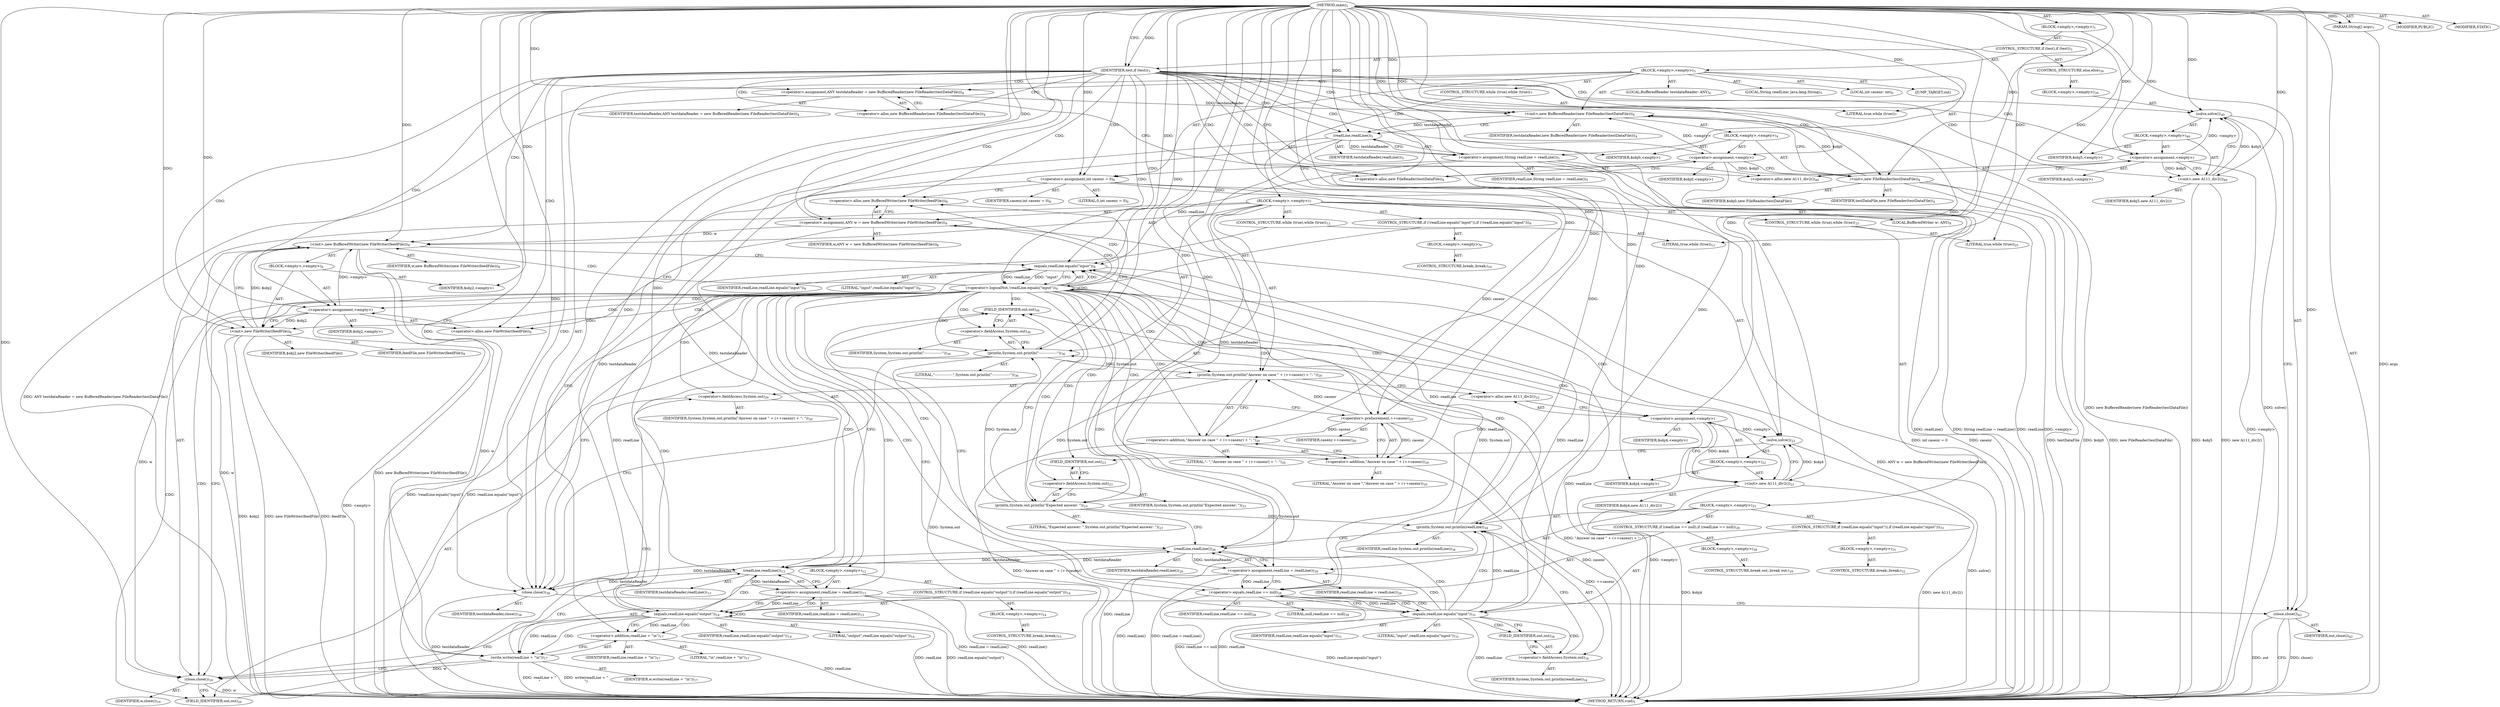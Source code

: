 digraph "main" {  
"21" [label = <(METHOD,main)<SUB>1</SUB>> ]
"22" [label = <(PARAM,String[] args)<SUB>1</SUB>> ]
"23" [label = <(BLOCK,&lt;empty&gt;,&lt;empty&gt;)<SUB>1</SUB>> ]
"24" [label = <(CONTROL_STRUCTURE,if (test),if (test))<SUB>3</SUB>> ]
"25" [label = <(IDENTIFIER,test,if (test))<SUB>3</SUB>> ]
"26" [label = <(BLOCK,&lt;empty&gt;,&lt;empty&gt;)<SUB>3</SUB>> ]
"4" [label = <(LOCAL,BufferedReader testdataReader: ANY)<SUB>4</SUB>> ]
"27" [label = <(&lt;operator&gt;.assignment,ANY testdataReader = new BufferedReader(new FileReader(testDataFile)))<SUB>4</SUB>> ]
"28" [label = <(IDENTIFIER,testdataReader,ANY testdataReader = new BufferedReader(new FileReader(testDataFile)))<SUB>4</SUB>> ]
"29" [label = <(&lt;operator&gt;.alloc,new BufferedReader(new FileReader(testDataFile)))<SUB>4</SUB>> ]
"30" [label = <(&lt;init&gt;,new BufferedReader(new FileReader(testDataFile)))<SUB>4</SUB>> ]
"3" [label = <(IDENTIFIER,testdataReader,new BufferedReader(new FileReader(testDataFile)))<SUB>4</SUB>> ]
"31" [label = <(BLOCK,&lt;empty&gt;,&lt;empty&gt;)<SUB>4</SUB>> ]
"32" [label = <(&lt;operator&gt;.assignment,&lt;empty&gt;)> ]
"33" [label = <(IDENTIFIER,$obj0,&lt;empty&gt;)> ]
"34" [label = <(&lt;operator&gt;.alloc,new FileReader(testDataFile))<SUB>4</SUB>> ]
"35" [label = <(&lt;init&gt;,new FileReader(testDataFile))<SUB>4</SUB>> ]
"36" [label = <(IDENTIFIER,$obj0,new FileReader(testDataFile))> ]
"37" [label = <(IDENTIFIER,testDataFile,new FileReader(testDataFile))<SUB>4</SUB>> ]
"38" [label = <(IDENTIFIER,$obj0,&lt;empty&gt;)> ]
"39" [label = <(LOCAL,String readLine: java.lang.String)<SUB>5</SUB>> ]
"40" [label = <(&lt;operator&gt;.assignment,String readLine = readLine())<SUB>5</SUB>> ]
"41" [label = <(IDENTIFIER,readLine,String readLine = readLine())<SUB>5</SUB>> ]
"42" [label = <(readLine,readLine())<SUB>5</SUB>> ]
"43" [label = <(IDENTIFIER,testdataReader,readLine())<SUB>5</SUB>> ]
"44" [label = <(LOCAL,int casenr: int)<SUB>6</SUB>> ]
"45" [label = <(&lt;operator&gt;.assignment,int casenr = 0)<SUB>6</SUB>> ]
"46" [label = <(IDENTIFIER,casenr,int casenr = 0)<SUB>6</SUB>> ]
"47" [label = <(LITERAL,0,int casenr = 0)<SUB>6</SUB>> ]
"48" [label = <(JUMP_TARGET,out)> ]
"49" [label = <(CONTROL_STRUCTURE,while (true),while (true))<SUB>7</SUB>> ]
"50" [label = <(LITERAL,true,while (true))<SUB>7</SUB>> ]
"51" [label = <(BLOCK,&lt;empty&gt;,&lt;empty&gt;)<SUB>7</SUB>> ]
"6" [label = <(LOCAL,BufferedWriter w: ANY)<SUB>8</SUB>> ]
"52" [label = <(&lt;operator&gt;.assignment,ANY w = new BufferedWriter(new FileWriter(feedFile)))<SUB>8</SUB>> ]
"53" [label = <(IDENTIFIER,w,ANY w = new BufferedWriter(new FileWriter(feedFile)))<SUB>8</SUB>> ]
"54" [label = <(&lt;operator&gt;.alloc,new BufferedWriter(new FileWriter(feedFile)))<SUB>8</SUB>> ]
"55" [label = <(&lt;init&gt;,new BufferedWriter(new FileWriter(feedFile)))<SUB>8</SUB>> ]
"5" [label = <(IDENTIFIER,w,new BufferedWriter(new FileWriter(feedFile)))<SUB>8</SUB>> ]
"56" [label = <(BLOCK,&lt;empty&gt;,&lt;empty&gt;)<SUB>8</SUB>> ]
"57" [label = <(&lt;operator&gt;.assignment,&lt;empty&gt;)> ]
"58" [label = <(IDENTIFIER,$obj2,&lt;empty&gt;)> ]
"59" [label = <(&lt;operator&gt;.alloc,new FileWriter(feedFile))<SUB>8</SUB>> ]
"60" [label = <(&lt;init&gt;,new FileWriter(feedFile))<SUB>8</SUB>> ]
"61" [label = <(IDENTIFIER,$obj2,new FileWriter(feedFile))> ]
"62" [label = <(IDENTIFIER,feedFile,new FileWriter(feedFile))<SUB>8</SUB>> ]
"63" [label = <(IDENTIFIER,$obj2,&lt;empty&gt;)> ]
"64" [label = <(CONTROL_STRUCTURE,if (!readLine.equals(&quot;input&quot;)),if (!readLine.equals(&quot;input&quot;)))<SUB>9</SUB>> ]
"65" [label = <(&lt;operator&gt;.logicalNot,!readLine.equals(&quot;input&quot;))<SUB>9</SUB>> ]
"66" [label = <(equals,readLine.equals(&quot;input&quot;))<SUB>9</SUB>> ]
"67" [label = <(IDENTIFIER,readLine,readLine.equals(&quot;input&quot;))<SUB>9</SUB>> ]
"68" [label = <(LITERAL,&quot;input&quot;,readLine.equals(&quot;input&quot;))<SUB>9</SUB>> ]
"69" [label = <(BLOCK,&lt;empty&gt;,&lt;empty&gt;)<SUB>9</SUB>> ]
"70" [label = <(CONTROL_STRUCTURE,break;,break;)<SUB>10</SUB>> ]
"71" [label = <(CONTROL_STRUCTURE,while (true),while (true))<SUB>12</SUB>> ]
"72" [label = <(LITERAL,true,while (true))<SUB>12</SUB>> ]
"73" [label = <(BLOCK,&lt;empty&gt;,&lt;empty&gt;)<SUB>12</SUB>> ]
"74" [label = <(&lt;operator&gt;.assignment,readLine = readLine())<SUB>13</SUB>> ]
"75" [label = <(IDENTIFIER,readLine,readLine = readLine())<SUB>13</SUB>> ]
"76" [label = <(readLine,readLine())<SUB>13</SUB>> ]
"77" [label = <(IDENTIFIER,testdataReader,readLine())<SUB>13</SUB>> ]
"78" [label = <(CONTROL_STRUCTURE,if (readLine.equals(&quot;output&quot;)),if (readLine.equals(&quot;output&quot;)))<SUB>14</SUB>> ]
"79" [label = <(equals,readLine.equals(&quot;output&quot;))<SUB>14</SUB>> ]
"80" [label = <(IDENTIFIER,readLine,readLine.equals(&quot;output&quot;))<SUB>14</SUB>> ]
"81" [label = <(LITERAL,&quot;output&quot;,readLine.equals(&quot;output&quot;))<SUB>14</SUB>> ]
"82" [label = <(BLOCK,&lt;empty&gt;,&lt;empty&gt;)<SUB>14</SUB>> ]
"83" [label = <(CONTROL_STRUCTURE,break;,break;)<SUB>15</SUB>> ]
"84" [label = <(write,write(readLine + &quot;\n&quot;))<SUB>17</SUB>> ]
"85" [label = <(IDENTIFIER,w,write(readLine + &quot;\n&quot;))<SUB>17</SUB>> ]
"86" [label = <(&lt;operator&gt;.addition,readLine + &quot;\n&quot;)<SUB>17</SUB>> ]
"87" [label = <(IDENTIFIER,readLine,readLine + &quot;\n&quot;)<SUB>17</SUB>> ]
"88" [label = <(LITERAL,&quot;\n&quot;,readLine + &quot;\n&quot;)<SUB>17</SUB>> ]
"89" [label = <(close,close())<SUB>19</SUB>> ]
"90" [label = <(IDENTIFIER,w,close())<SUB>19</SUB>> ]
"91" [label = <(println,System.out.println(&quot;Answer on case &quot; + (++casenr) + &quot;: &quot;))<SUB>20</SUB>> ]
"92" [label = <(&lt;operator&gt;.fieldAccess,System.out)<SUB>20</SUB>> ]
"93" [label = <(IDENTIFIER,System,System.out.println(&quot;Answer on case &quot; + (++casenr) + &quot;: &quot;))<SUB>20</SUB>> ]
"94" [label = <(FIELD_IDENTIFIER,out,out)<SUB>20</SUB>> ]
"95" [label = <(&lt;operator&gt;.addition,&quot;Answer on case &quot; + (++casenr) + &quot;: &quot;)<SUB>20</SUB>> ]
"96" [label = <(&lt;operator&gt;.addition,&quot;Answer on case &quot; + (++casenr))<SUB>20</SUB>> ]
"97" [label = <(LITERAL,&quot;Answer on case &quot;,&quot;Answer on case &quot; + (++casenr))<SUB>20</SUB>> ]
"98" [label = <(&lt;operator&gt;.preIncrement,++casenr)<SUB>20</SUB>> ]
"99" [label = <(IDENTIFIER,casenr,++casenr)<SUB>20</SUB>> ]
"100" [label = <(LITERAL,&quot;: &quot;,&quot;Answer on case &quot; + (++casenr) + &quot;: &quot;)<SUB>20</SUB>> ]
"101" [label = <(solve,solve())<SUB>22</SUB>> ]
"102" [label = <(BLOCK,&lt;empty&gt;,&lt;empty&gt;)<SUB>22</SUB>> ]
"103" [label = <(&lt;operator&gt;.assignment,&lt;empty&gt;)> ]
"104" [label = <(IDENTIFIER,$obj4,&lt;empty&gt;)> ]
"105" [label = <(&lt;operator&gt;.alloc,new A111_div2())<SUB>22</SUB>> ]
"106" [label = <(&lt;init&gt;,new A111_div2())<SUB>22</SUB>> ]
"107" [label = <(IDENTIFIER,$obj4,new A111_div2())> ]
"108" [label = <(IDENTIFIER,$obj4,&lt;empty&gt;)> ]
"109" [label = <(println,System.out.println(&quot;Expected answer: &quot;))<SUB>23</SUB>> ]
"110" [label = <(&lt;operator&gt;.fieldAccess,System.out)<SUB>23</SUB>> ]
"111" [label = <(IDENTIFIER,System,System.out.println(&quot;Expected answer: &quot;))<SUB>23</SUB>> ]
"112" [label = <(FIELD_IDENTIFIER,out,out)<SUB>23</SUB>> ]
"113" [label = <(LITERAL,&quot;Expected answer: &quot;,System.out.println(&quot;Expected answer: &quot;))<SUB>23</SUB>> ]
"114" [label = <(CONTROL_STRUCTURE,while (true),while (true))<SUB>25</SUB>> ]
"115" [label = <(LITERAL,true,while (true))<SUB>25</SUB>> ]
"116" [label = <(BLOCK,&lt;empty&gt;,&lt;empty&gt;)<SUB>25</SUB>> ]
"117" [label = <(&lt;operator&gt;.assignment,readLine = readLine())<SUB>26</SUB>> ]
"118" [label = <(IDENTIFIER,readLine,readLine = readLine())<SUB>26</SUB>> ]
"119" [label = <(readLine,readLine())<SUB>26</SUB>> ]
"120" [label = <(IDENTIFIER,testdataReader,readLine())<SUB>26</SUB>> ]
"121" [label = <(CONTROL_STRUCTURE,if (readLine == null),if (readLine == null))<SUB>28</SUB>> ]
"122" [label = <(&lt;operator&gt;.equals,readLine == null)<SUB>28</SUB>> ]
"123" [label = <(IDENTIFIER,readLine,readLine == null)<SUB>28</SUB>> ]
"124" [label = <(LITERAL,null,readLine == null)<SUB>28</SUB>> ]
"125" [label = <(BLOCK,&lt;empty&gt;,&lt;empty&gt;)<SUB>28</SUB>> ]
"126" [label = <(CONTROL_STRUCTURE,break out;,break out;)<SUB>29</SUB>> ]
"127" [label = <(CONTROL_STRUCTURE,if (readLine.equals(&quot;input&quot;)),if (readLine.equals(&quot;input&quot;)))<SUB>31</SUB>> ]
"128" [label = <(equals,readLine.equals(&quot;input&quot;))<SUB>31</SUB>> ]
"129" [label = <(IDENTIFIER,readLine,readLine.equals(&quot;input&quot;))<SUB>31</SUB>> ]
"130" [label = <(LITERAL,&quot;input&quot;,readLine.equals(&quot;input&quot;))<SUB>31</SUB>> ]
"131" [label = <(BLOCK,&lt;empty&gt;,&lt;empty&gt;)<SUB>31</SUB>> ]
"132" [label = <(CONTROL_STRUCTURE,break;,break;)<SUB>32</SUB>> ]
"133" [label = <(println,System.out.println(readLine))<SUB>34</SUB>> ]
"134" [label = <(&lt;operator&gt;.fieldAccess,System.out)<SUB>34</SUB>> ]
"135" [label = <(IDENTIFIER,System,System.out.println(readLine))<SUB>34</SUB>> ]
"136" [label = <(FIELD_IDENTIFIER,out,out)<SUB>34</SUB>> ]
"137" [label = <(IDENTIFIER,readLine,System.out.println(readLine))<SUB>34</SUB>> ]
"138" [label = <(println,System.out.println(&quot;----------------&quot;))<SUB>36</SUB>> ]
"139" [label = <(&lt;operator&gt;.fieldAccess,System.out)<SUB>36</SUB>> ]
"140" [label = <(IDENTIFIER,System,System.out.println(&quot;----------------&quot;))<SUB>36</SUB>> ]
"141" [label = <(FIELD_IDENTIFIER,out,out)<SUB>36</SUB>> ]
"142" [label = <(LITERAL,&quot;----------------&quot;,System.out.println(&quot;----------------&quot;))<SUB>36</SUB>> ]
"143" [label = <(close,close())<SUB>38</SUB>> ]
"144" [label = <(IDENTIFIER,testdataReader,close())<SUB>38</SUB>> ]
"145" [label = <(CONTROL_STRUCTURE,else,else)<SUB>39</SUB>> ]
"146" [label = <(BLOCK,&lt;empty&gt;,&lt;empty&gt;)<SUB>39</SUB>> ]
"147" [label = <(solve,solve())<SUB>40</SUB>> ]
"148" [label = <(BLOCK,&lt;empty&gt;,&lt;empty&gt;)<SUB>40</SUB>> ]
"149" [label = <(&lt;operator&gt;.assignment,&lt;empty&gt;)> ]
"150" [label = <(IDENTIFIER,$obj5,&lt;empty&gt;)> ]
"151" [label = <(&lt;operator&gt;.alloc,new A111_div2())<SUB>40</SUB>> ]
"152" [label = <(&lt;init&gt;,new A111_div2())<SUB>40</SUB>> ]
"153" [label = <(IDENTIFIER,$obj5,new A111_div2())> ]
"154" [label = <(IDENTIFIER,$obj5,&lt;empty&gt;)> ]
"155" [label = <(close,close())<SUB>42</SUB>> ]
"156" [label = <(IDENTIFIER,out,close())<SUB>42</SUB>> ]
"157" [label = <(MODIFIER,PUBLIC)> ]
"158" [label = <(MODIFIER,STATIC)> ]
"159" [label = <(METHOD_RETURN,void)<SUB>1</SUB>> ]
  "21" -> "22"  [ label = "AST: "] 
  "21" -> "23"  [ label = "AST: "] 
  "21" -> "157"  [ label = "AST: "] 
  "21" -> "158"  [ label = "AST: "] 
  "21" -> "159"  [ label = "AST: "] 
  "23" -> "24"  [ label = "AST: "] 
  "23" -> "155"  [ label = "AST: "] 
  "24" -> "25"  [ label = "AST: "] 
  "24" -> "26"  [ label = "AST: "] 
  "24" -> "145"  [ label = "AST: "] 
  "26" -> "4"  [ label = "AST: "] 
  "26" -> "27"  [ label = "AST: "] 
  "26" -> "30"  [ label = "AST: "] 
  "26" -> "39"  [ label = "AST: "] 
  "26" -> "40"  [ label = "AST: "] 
  "26" -> "44"  [ label = "AST: "] 
  "26" -> "45"  [ label = "AST: "] 
  "26" -> "48"  [ label = "AST: "] 
  "26" -> "49"  [ label = "AST: "] 
  "26" -> "143"  [ label = "AST: "] 
  "27" -> "28"  [ label = "AST: "] 
  "27" -> "29"  [ label = "AST: "] 
  "30" -> "3"  [ label = "AST: "] 
  "30" -> "31"  [ label = "AST: "] 
  "31" -> "32"  [ label = "AST: "] 
  "31" -> "35"  [ label = "AST: "] 
  "31" -> "38"  [ label = "AST: "] 
  "32" -> "33"  [ label = "AST: "] 
  "32" -> "34"  [ label = "AST: "] 
  "35" -> "36"  [ label = "AST: "] 
  "35" -> "37"  [ label = "AST: "] 
  "40" -> "41"  [ label = "AST: "] 
  "40" -> "42"  [ label = "AST: "] 
  "42" -> "43"  [ label = "AST: "] 
  "45" -> "46"  [ label = "AST: "] 
  "45" -> "47"  [ label = "AST: "] 
  "49" -> "50"  [ label = "AST: "] 
  "49" -> "51"  [ label = "AST: "] 
  "51" -> "6"  [ label = "AST: "] 
  "51" -> "52"  [ label = "AST: "] 
  "51" -> "55"  [ label = "AST: "] 
  "51" -> "64"  [ label = "AST: "] 
  "51" -> "71"  [ label = "AST: "] 
  "51" -> "89"  [ label = "AST: "] 
  "51" -> "91"  [ label = "AST: "] 
  "51" -> "101"  [ label = "AST: "] 
  "51" -> "109"  [ label = "AST: "] 
  "51" -> "114"  [ label = "AST: "] 
  "51" -> "138"  [ label = "AST: "] 
  "52" -> "53"  [ label = "AST: "] 
  "52" -> "54"  [ label = "AST: "] 
  "55" -> "5"  [ label = "AST: "] 
  "55" -> "56"  [ label = "AST: "] 
  "56" -> "57"  [ label = "AST: "] 
  "56" -> "60"  [ label = "AST: "] 
  "56" -> "63"  [ label = "AST: "] 
  "57" -> "58"  [ label = "AST: "] 
  "57" -> "59"  [ label = "AST: "] 
  "60" -> "61"  [ label = "AST: "] 
  "60" -> "62"  [ label = "AST: "] 
  "64" -> "65"  [ label = "AST: "] 
  "64" -> "69"  [ label = "AST: "] 
  "65" -> "66"  [ label = "AST: "] 
  "66" -> "67"  [ label = "AST: "] 
  "66" -> "68"  [ label = "AST: "] 
  "69" -> "70"  [ label = "AST: "] 
  "71" -> "72"  [ label = "AST: "] 
  "71" -> "73"  [ label = "AST: "] 
  "73" -> "74"  [ label = "AST: "] 
  "73" -> "78"  [ label = "AST: "] 
  "73" -> "84"  [ label = "AST: "] 
  "74" -> "75"  [ label = "AST: "] 
  "74" -> "76"  [ label = "AST: "] 
  "76" -> "77"  [ label = "AST: "] 
  "78" -> "79"  [ label = "AST: "] 
  "78" -> "82"  [ label = "AST: "] 
  "79" -> "80"  [ label = "AST: "] 
  "79" -> "81"  [ label = "AST: "] 
  "82" -> "83"  [ label = "AST: "] 
  "84" -> "85"  [ label = "AST: "] 
  "84" -> "86"  [ label = "AST: "] 
  "86" -> "87"  [ label = "AST: "] 
  "86" -> "88"  [ label = "AST: "] 
  "89" -> "90"  [ label = "AST: "] 
  "91" -> "92"  [ label = "AST: "] 
  "91" -> "95"  [ label = "AST: "] 
  "92" -> "93"  [ label = "AST: "] 
  "92" -> "94"  [ label = "AST: "] 
  "95" -> "96"  [ label = "AST: "] 
  "95" -> "100"  [ label = "AST: "] 
  "96" -> "97"  [ label = "AST: "] 
  "96" -> "98"  [ label = "AST: "] 
  "98" -> "99"  [ label = "AST: "] 
  "101" -> "102"  [ label = "AST: "] 
  "102" -> "103"  [ label = "AST: "] 
  "102" -> "106"  [ label = "AST: "] 
  "102" -> "108"  [ label = "AST: "] 
  "103" -> "104"  [ label = "AST: "] 
  "103" -> "105"  [ label = "AST: "] 
  "106" -> "107"  [ label = "AST: "] 
  "109" -> "110"  [ label = "AST: "] 
  "109" -> "113"  [ label = "AST: "] 
  "110" -> "111"  [ label = "AST: "] 
  "110" -> "112"  [ label = "AST: "] 
  "114" -> "115"  [ label = "AST: "] 
  "114" -> "116"  [ label = "AST: "] 
  "116" -> "117"  [ label = "AST: "] 
  "116" -> "121"  [ label = "AST: "] 
  "116" -> "127"  [ label = "AST: "] 
  "116" -> "133"  [ label = "AST: "] 
  "117" -> "118"  [ label = "AST: "] 
  "117" -> "119"  [ label = "AST: "] 
  "119" -> "120"  [ label = "AST: "] 
  "121" -> "122"  [ label = "AST: "] 
  "121" -> "125"  [ label = "AST: "] 
  "122" -> "123"  [ label = "AST: "] 
  "122" -> "124"  [ label = "AST: "] 
  "125" -> "126"  [ label = "AST: "] 
  "127" -> "128"  [ label = "AST: "] 
  "127" -> "131"  [ label = "AST: "] 
  "128" -> "129"  [ label = "AST: "] 
  "128" -> "130"  [ label = "AST: "] 
  "131" -> "132"  [ label = "AST: "] 
  "133" -> "134"  [ label = "AST: "] 
  "133" -> "137"  [ label = "AST: "] 
  "134" -> "135"  [ label = "AST: "] 
  "134" -> "136"  [ label = "AST: "] 
  "138" -> "139"  [ label = "AST: "] 
  "138" -> "142"  [ label = "AST: "] 
  "139" -> "140"  [ label = "AST: "] 
  "139" -> "141"  [ label = "AST: "] 
  "143" -> "144"  [ label = "AST: "] 
  "145" -> "146"  [ label = "AST: "] 
  "146" -> "147"  [ label = "AST: "] 
  "147" -> "148"  [ label = "AST: "] 
  "148" -> "149"  [ label = "AST: "] 
  "148" -> "152"  [ label = "AST: "] 
  "148" -> "154"  [ label = "AST: "] 
  "149" -> "150"  [ label = "AST: "] 
  "149" -> "151"  [ label = "AST: "] 
  "152" -> "153"  [ label = "AST: "] 
  "155" -> "156"  [ label = "AST: "] 
  "155" -> "159"  [ label = "CFG: "] 
  "25" -> "29"  [ label = "CFG: "] 
  "25" -> "151"  [ label = "CFG: "] 
  "27" -> "34"  [ label = "CFG: "] 
  "30" -> "42"  [ label = "CFG: "] 
  "40" -> "45"  [ label = "CFG: "] 
  "45" -> "54"  [ label = "CFG: "] 
  "45" -> "143"  [ label = "CFG: "] 
  "143" -> "155"  [ label = "CFG: "] 
  "29" -> "27"  [ label = "CFG: "] 
  "42" -> "40"  [ label = "CFG: "] 
  "147" -> "155"  [ label = "CFG: "] 
  "32" -> "35"  [ label = "CFG: "] 
  "35" -> "30"  [ label = "CFG: "] 
  "52" -> "59"  [ label = "CFG: "] 
  "55" -> "66"  [ label = "CFG: "] 
  "89" -> "94"  [ label = "CFG: "] 
  "91" -> "105"  [ label = "CFG: "] 
  "101" -> "112"  [ label = "CFG: "] 
  "109" -> "119"  [ label = "CFG: "] 
  "109" -> "141"  [ label = "CFG: "] 
  "138" -> "54"  [ label = "CFG: "] 
  "138" -> "143"  [ label = "CFG: "] 
  "34" -> "32"  [ label = "CFG: "] 
  "54" -> "52"  [ label = "CFG: "] 
  "65" -> "143"  [ label = "CFG: "] 
  "65" -> "76"  [ label = "CFG: "] 
  "65" -> "89"  [ label = "CFG: "] 
  "92" -> "98"  [ label = "CFG: "] 
  "95" -> "91"  [ label = "CFG: "] 
  "110" -> "109"  [ label = "CFG: "] 
  "139" -> "138"  [ label = "CFG: "] 
  "149" -> "152"  [ label = "CFG: "] 
  "152" -> "147"  [ label = "CFG: "] 
  "57" -> "60"  [ label = "CFG: "] 
  "60" -> "55"  [ label = "CFG: "] 
  "66" -> "65"  [ label = "CFG: "] 
  "74" -> "79"  [ label = "CFG: "] 
  "84" -> "76"  [ label = "CFG: "] 
  "84" -> "89"  [ label = "CFG: "] 
  "94" -> "92"  [ label = "CFG: "] 
  "96" -> "95"  [ label = "CFG: "] 
  "103" -> "106"  [ label = "CFG: "] 
  "106" -> "101"  [ label = "CFG: "] 
  "112" -> "110"  [ label = "CFG: "] 
  "117" -> "122"  [ label = "CFG: "] 
  "133" -> "119"  [ label = "CFG: "] 
  "133" -> "141"  [ label = "CFG: "] 
  "141" -> "139"  [ label = "CFG: "] 
  "151" -> "149"  [ label = "CFG: "] 
  "59" -> "57"  [ label = "CFG: "] 
  "76" -> "74"  [ label = "CFG: "] 
  "79" -> "89"  [ label = "CFG: "] 
  "79" -> "86"  [ label = "CFG: "] 
  "86" -> "84"  [ label = "CFG: "] 
  "98" -> "96"  [ label = "CFG: "] 
  "105" -> "103"  [ label = "CFG: "] 
  "119" -> "117"  [ label = "CFG: "] 
  "122" -> "141"  [ label = "CFG: "] 
  "122" -> "128"  [ label = "CFG: "] 
  "128" -> "141"  [ label = "CFG: "] 
  "128" -> "136"  [ label = "CFG: "] 
  "134" -> "133"  [ label = "CFG: "] 
  "136" -> "134"  [ label = "CFG: "] 
  "21" -> "25"  [ label = "CFG: "] 
  "22" -> "159"  [ label = "DDG: args"] 
  "149" -> "159"  [ label = "DDG: &lt;empty&gt;"] 
  "152" -> "159"  [ label = "DDG: $obj5"] 
  "152" -> "159"  [ label = "DDG: new A111_div2()"] 
  "147" -> "159"  [ label = "DDG: solve()"] 
  "27" -> "159"  [ label = "DDG: ANY testdataReader = new BufferedReader(new FileReader(testDataFile))"] 
  "32" -> "159"  [ label = "DDG: &lt;empty&gt;"] 
  "35" -> "159"  [ label = "DDG: $obj0"] 
  "35" -> "159"  [ label = "DDG: new FileReader(testDataFile)"] 
  "30" -> "159"  [ label = "DDG: new BufferedReader(new FileReader(testDataFile))"] 
  "40" -> "159"  [ label = "DDG: readLine"] 
  "40" -> "159"  [ label = "DDG: readLine()"] 
  "40" -> "159"  [ label = "DDG: String readLine = readLine()"] 
  "45" -> "159"  [ label = "DDG: casenr"] 
  "45" -> "159"  [ label = "DDG: int casenr = 0"] 
  "52" -> "159"  [ label = "DDG: ANY w = new BufferedWriter(new FileWriter(feedFile))"] 
  "55" -> "159"  [ label = "DDG: w"] 
  "57" -> "159"  [ label = "DDG: &lt;empty&gt;"] 
  "60" -> "159"  [ label = "DDG: $obj2"] 
  "60" -> "159"  [ label = "DDG: new FileWriter(feedFile)"] 
  "55" -> "159"  [ label = "DDG: new BufferedWriter(new FileWriter(feedFile))"] 
  "66" -> "159"  [ label = "DDG: readLine"] 
  "65" -> "159"  [ label = "DDG: readLine.equals(&quot;input&quot;)"] 
  "65" -> "159"  [ label = "DDG: !readLine.equals(&quot;input&quot;)"] 
  "74" -> "159"  [ label = "DDG: readLine()"] 
  "74" -> "159"  [ label = "DDG: readLine = readLine()"] 
  "79" -> "159"  [ label = "DDG: readLine"] 
  "79" -> "159"  [ label = "DDG: readLine.equals(&quot;output&quot;)"] 
  "86" -> "159"  [ label = "DDG: readLine"] 
  "84" -> "159"  [ label = "DDG: readLine + &quot;\n&quot;"] 
  "84" -> "159"  [ label = "DDG: write(readLine + &quot;\n&quot;)"] 
  "89" -> "159"  [ label = "DDG: w"] 
  "98" -> "159"  [ label = "DDG: casenr"] 
  "96" -> "159"  [ label = "DDG: ++casenr"] 
  "95" -> "159"  [ label = "DDG: &quot;Answer on case &quot; + (++casenr)"] 
  "91" -> "159"  [ label = "DDG: &quot;Answer on case &quot; + (++casenr) + &quot;: &quot;"] 
  "103" -> "159"  [ label = "DDG: &lt;empty&gt;"] 
  "106" -> "159"  [ label = "DDG: $obj4"] 
  "106" -> "159"  [ label = "DDG: new A111_div2()"] 
  "101" -> "159"  [ label = "DDG: solve()"] 
  "117" -> "159"  [ label = "DDG: readLine()"] 
  "117" -> "159"  [ label = "DDG: readLine = readLine()"] 
  "122" -> "159"  [ label = "DDG: readLine"] 
  "122" -> "159"  [ label = "DDG: readLine == null"] 
  "128" -> "159"  [ label = "DDG: readLine"] 
  "128" -> "159"  [ label = "DDG: readLine.equals(&quot;input&quot;)"] 
  "133" -> "159"  [ label = "DDG: readLine"] 
  "138" -> "159"  [ label = "DDG: System.out"] 
  "143" -> "159"  [ label = "DDG: testdataReader"] 
  "155" -> "159"  [ label = "DDG: close()"] 
  "35" -> "159"  [ label = "DDG: testDataFile"] 
  "155" -> "159"  [ label = "DDG: out"] 
  "60" -> "159"  [ label = "DDG: feedFile"] 
  "21" -> "22"  [ label = "DDG: "] 
  "21" -> "25"  [ label = "DDG: "] 
  "21" -> "155"  [ label = "DDG: "] 
  "21" -> "27"  [ label = "DDG: "] 
  "42" -> "40"  [ label = "DDG: testdataReader"] 
  "21" -> "45"  [ label = "DDG: "] 
  "27" -> "30"  [ label = "DDG: testdataReader"] 
  "21" -> "30"  [ label = "DDG: "] 
  "32" -> "30"  [ label = "DDG: &lt;empty&gt;"] 
  "35" -> "30"  [ label = "DDG: $obj0"] 
  "21" -> "50"  [ label = "DDG: "] 
  "42" -> "143"  [ label = "DDG: testdataReader"] 
  "76" -> "143"  [ label = "DDG: testdataReader"] 
  "119" -> "143"  [ label = "DDG: testdataReader"] 
  "21" -> "143"  [ label = "DDG: "] 
  "21" -> "32"  [ label = "DDG: "] 
  "21" -> "38"  [ label = "DDG: "] 
  "30" -> "42"  [ label = "DDG: testdataReader"] 
  "21" -> "42"  [ label = "DDG: "] 
  "21" -> "52"  [ label = "DDG: "] 
  "149" -> "147"  [ label = "DDG: &lt;empty&gt;"] 
  "152" -> "147"  [ label = "DDG: $obj5"] 
  "21" -> "147"  [ label = "DDG: "] 
  "32" -> "35"  [ label = "DDG: $obj0"] 
  "21" -> "35"  [ label = "DDG: "] 
  "52" -> "55"  [ label = "DDG: w"] 
  "21" -> "55"  [ label = "DDG: "] 
  "57" -> "55"  [ label = "DDG: &lt;empty&gt;"] 
  "60" -> "55"  [ label = "DDG: $obj2"] 
  "21" -> "72"  [ label = "DDG: "] 
  "55" -> "89"  [ label = "DDG: w"] 
  "84" -> "89"  [ label = "DDG: w"] 
  "21" -> "89"  [ label = "DDG: "] 
  "138" -> "91"  [ label = "DDG: System.out"] 
  "21" -> "91"  [ label = "DDG: "] 
  "98" -> "91"  [ label = "DDG: casenr"] 
  "103" -> "101"  [ label = "DDG: &lt;empty&gt;"] 
  "106" -> "101"  [ label = "DDG: $obj4"] 
  "21" -> "101"  [ label = "DDG: "] 
  "91" -> "109"  [ label = "DDG: System.out"] 
  "21" -> "109"  [ label = "DDG: "] 
  "21" -> "115"  [ label = "DDG: "] 
  "109" -> "138"  [ label = "DDG: System.out"] 
  "133" -> "138"  [ label = "DDG: System.out"] 
  "21" -> "138"  [ label = "DDG: "] 
  "21" -> "149"  [ label = "DDG: "] 
  "21" -> "154"  [ label = "DDG: "] 
  "21" -> "57"  [ label = "DDG: "] 
  "21" -> "63"  [ label = "DDG: "] 
  "66" -> "65"  [ label = "DDG: readLine"] 
  "66" -> "65"  [ label = "DDG: &quot;input&quot;"] 
  "76" -> "74"  [ label = "DDG: testdataReader"] 
  "21" -> "95"  [ label = "DDG: "] 
  "98" -> "95"  [ label = "DDG: casenr"] 
  "21" -> "103"  [ label = "DDG: "] 
  "21" -> "108"  [ label = "DDG: "] 
  "119" -> "117"  [ label = "DDG: testdataReader"] 
  "149" -> "152"  [ label = "DDG: $obj5"] 
  "21" -> "152"  [ label = "DDG: "] 
  "57" -> "60"  [ label = "DDG: $obj2"] 
  "21" -> "60"  [ label = "DDG: "] 
  "40" -> "66"  [ label = "DDG: readLine"] 
  "79" -> "66"  [ label = "DDG: readLine"] 
  "122" -> "66"  [ label = "DDG: readLine"] 
  "128" -> "66"  [ label = "DDG: readLine"] 
  "133" -> "66"  [ label = "DDG: readLine"] 
  "21" -> "66"  [ label = "DDG: "] 
  "55" -> "84"  [ label = "DDG: w"] 
  "21" -> "84"  [ label = "DDG: "] 
  "79" -> "84"  [ label = "DDG: readLine"] 
  "21" -> "96"  [ label = "DDG: "] 
  "98" -> "96"  [ label = "DDG: casenr"] 
  "103" -> "106"  [ label = "DDG: $obj4"] 
  "21" -> "106"  [ label = "DDG: "] 
  "109" -> "133"  [ label = "DDG: System.out"] 
  "128" -> "133"  [ label = "DDG: readLine"] 
  "21" -> "133"  [ label = "DDG: "] 
  "42" -> "76"  [ label = "DDG: testdataReader"] 
  "119" -> "76"  [ label = "DDG: testdataReader"] 
  "21" -> "76"  [ label = "DDG: "] 
  "74" -> "79"  [ label = "DDG: readLine"] 
  "21" -> "79"  [ label = "DDG: "] 
  "79" -> "86"  [ label = "DDG: readLine"] 
  "21" -> "86"  [ label = "DDG: "] 
  "45" -> "98"  [ label = "DDG: casenr"] 
  "21" -> "98"  [ label = "DDG: "] 
  "42" -> "119"  [ label = "DDG: testdataReader"] 
  "76" -> "119"  [ label = "DDG: testdataReader"] 
  "21" -> "119"  [ label = "DDG: "] 
  "117" -> "122"  [ label = "DDG: readLine"] 
  "21" -> "122"  [ label = "DDG: "] 
  "122" -> "128"  [ label = "DDG: readLine"] 
  "21" -> "128"  [ label = "DDG: "] 
  "25" -> "30"  [ label = "CDG: "] 
  "25" -> "34"  [ label = "CDG: "] 
  "25" -> "42"  [ label = "CDG: "] 
  "25" -> "149"  [ label = "CDG: "] 
  "25" -> "151"  [ label = "CDG: "] 
  "25" -> "27"  [ label = "CDG: "] 
  "25" -> "40"  [ label = "CDG: "] 
  "25" -> "35"  [ label = "CDG: "] 
  "25" -> "152"  [ label = "CDG: "] 
  "25" -> "32"  [ label = "CDG: "] 
  "25" -> "45"  [ label = "CDG: "] 
  "25" -> "29"  [ label = "CDG: "] 
  "25" -> "143"  [ label = "CDG: "] 
  "25" -> "147"  [ label = "CDG: "] 
  "25" -> "60"  [ label = "CDG: "] 
  "25" -> "57"  [ label = "CDG: "] 
  "25" -> "52"  [ label = "CDG: "] 
  "25" -> "59"  [ label = "CDG: "] 
  "25" -> "54"  [ label = "CDG: "] 
  "25" -> "66"  [ label = "CDG: "] 
  "25" -> "65"  [ label = "CDG: "] 
  "25" -> "55"  [ label = "CDG: "] 
  "65" -> "94"  [ label = "CDG: "] 
  "65" -> "96"  [ label = "CDG: "] 
  "65" -> "98"  [ label = "CDG: "] 
  "65" -> "103"  [ label = "CDG: "] 
  "65" -> "95"  [ label = "CDG: "] 
  "65" -> "92"  [ label = "CDG: "] 
  "65" -> "91"  [ label = "CDG: "] 
  "65" -> "112"  [ label = "CDG: "] 
  "65" -> "138"  [ label = "CDG: "] 
  "65" -> "101"  [ label = "CDG: "] 
  "65" -> "139"  [ label = "CDG: "] 
  "65" -> "141"  [ label = "CDG: "] 
  "65" -> "89"  [ label = "CDG: "] 
  "65" -> "106"  [ label = "CDG: "] 
  "65" -> "105"  [ label = "CDG: "] 
  "65" -> "110"  [ label = "CDG: "] 
  "65" -> "109"  [ label = "CDG: "] 
  "65" -> "119"  [ label = "CDG: "] 
  "65" -> "122"  [ label = "CDG: "] 
  "65" -> "117"  [ label = "CDG: "] 
  "65" -> "60"  [ label = "CDG: "] 
  "65" -> "57"  [ label = "CDG: "] 
  "65" -> "52"  [ label = "CDG: "] 
  "65" -> "59"  [ label = "CDG: "] 
  "65" -> "54"  [ label = "CDG: "] 
  "65" -> "66"  [ label = "CDG: "] 
  "65" -> "65"  [ label = "CDG: "] 
  "65" -> "55"  [ label = "CDG: "] 
  "65" -> "74"  [ label = "CDG: "] 
  "65" -> "76"  [ label = "CDG: "] 
  "65" -> "79"  [ label = "CDG: "] 
  "79" -> "84"  [ label = "CDG: "] 
  "79" -> "86"  [ label = "CDG: "] 
  "79" -> "74"  [ label = "CDG: "] 
  "79" -> "76"  [ label = "CDG: "] 
  "79" -> "79"  [ label = "CDG: "] 
  "122" -> "128"  [ label = "CDG: "] 
  "128" -> "136"  [ label = "CDG: "] 
  "128" -> "134"  [ label = "CDG: "] 
  "128" -> "133"  [ label = "CDG: "] 
  "128" -> "119"  [ label = "CDG: "] 
  "128" -> "122"  [ label = "CDG: "] 
  "128" -> "117"  [ label = "CDG: "] 
}
